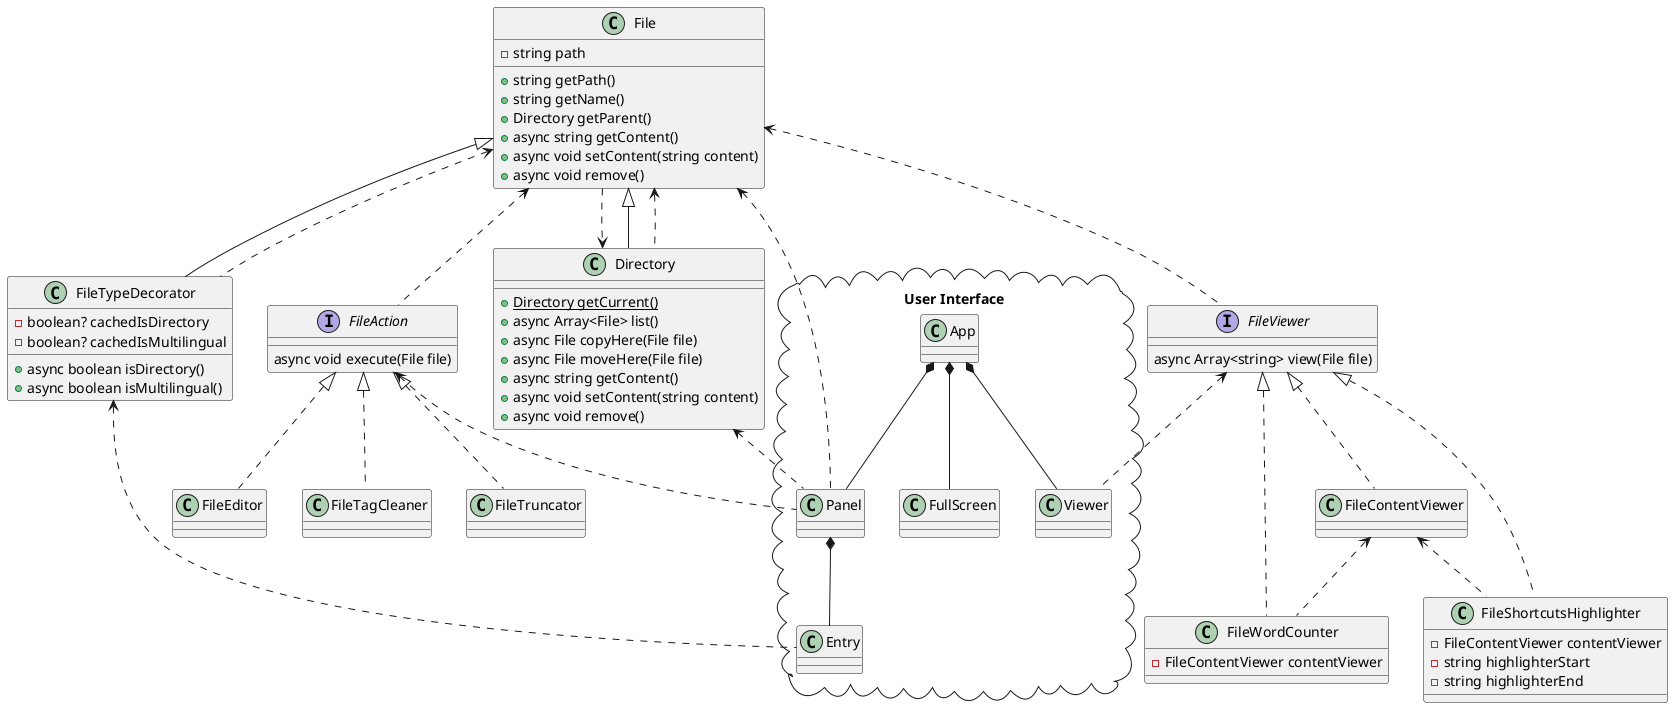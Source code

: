 @startuml

class File {
    -string path
    +string getPath()
    +string getName()
    +Directory getParent()
    +async string getContent()
    +async void setContent(string content)
    +async void remove()
}

class Directory {
    {static} +Directory getCurrent()
    +async Array<File> list()
    +async File copyHere(File file)
    +async File moveHere(File file)
    +async string getContent()
    +async void setContent(string content)
    +async void remove()
}

interface FileAction {
    async void execute(File file)
}

interface FileViewer {
    async Array<string> view(File file)
}

class FileEditor {
}

class FileTagCleaner {
}

class FileTruncator {
}

class FileContentViewer {
}

class FileWordCounter {
    -FileContentViewer contentViewer
}

class FileShortcutsHighlighter {
    -FileContentViewer contentViewer
    -string highlighterStart
    -string highlighterEnd
}

class FileTypeDecorator {
    -boolean? cachedIsDirectory
    -boolean? cachedIsMultilingual
    +async boolean isDirectory()
    +async boolean isMultilingual()
}

File ..> Directory
File <|-- Directory
File <.. Directory
File <.. FileAction
File <.. FileViewer
FileAction <|.. FileTruncator
FileAction <|.. FileTagCleaner
FileAction <|.. FileEditor
FileViewer <|.. FileContentViewer
FileViewer <|.. FileWordCounter
FileViewer <|.. FileShortcutsHighlighter
FileContentViewer <.. FileWordCounter
FileContentViewer <.. FileShortcutsHighlighter
File <|-- FileTypeDecorator
File <.. FileTypeDecorator

package "User Interface" <<Cloud>> {
    App *-- Panel
    App *-- Viewer
    App *-- FullScreen
    Panel *-- Entry
    FileTypeDecorator <.. Entry
    FileViewer <.. Viewer
    FileAction <.. Panel
    Directory <.. Panel
    File <.. Panel
}


@enduml

